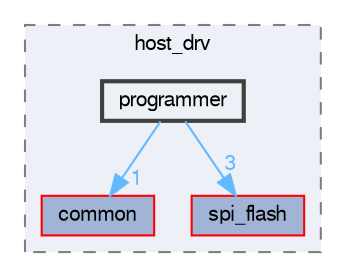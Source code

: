 digraph "programmer"
{
 // LATEX_PDF_SIZE
  bgcolor="transparent";
  edge [fontname=FreeSans,fontsize=10,labelfontname=FreeSans,labelfontsize=10];
  node [fontname=FreeSans,fontsize=10,shape=box,height=0.2,width=0.4];
  compound=true
  subgraph clusterdir_a65e392e45cf4a236c680a94c68a77ab {
    graph [ bgcolor="#edf0f7", pencolor="grey50", label="host_drv", fontname=FreeSans,fontsize=10 style="filled,dashed", URL="dir_a65e392e45cf4a236c680a94c68a77ab.html",tooltip=""]
  dir_47510aeddcc5d5420ae5e59eb553093c [label="common", fillcolor="#a2b4d6", color="red", style="filled", URL="dir_47510aeddcc5d5420ae5e59eb553093c.html",tooltip=""];
  dir_4b228a8631b5453b5e6ef3f3a5e8d2ea [label="spi_flash", fillcolor="#a2b4d6", color="red", style="filled", URL="dir_4b228a8631b5453b5e6ef3f3a5e8d2ea.html",tooltip=""];
  dir_18ee89862050880d45eab5beee501140 [label="programmer", fillcolor="#edf0f7", color="grey25", style="filled,bold", URL="dir_18ee89862050880d45eab5beee501140.html",tooltip=""];
  }
  dir_18ee89862050880d45eab5beee501140->dir_47510aeddcc5d5420ae5e59eb553093c [headlabel="1", labeldistance=1.5 headhref="dir_000037_000007.html" color="steelblue1" fontcolor="steelblue1"];
  dir_18ee89862050880d45eab5beee501140->dir_4b228a8631b5453b5e6ef3f3a5e8d2ea [headlabel="3", labeldistance=1.5 headhref="dir_000037_000060.html" color="steelblue1" fontcolor="steelblue1"];
}
